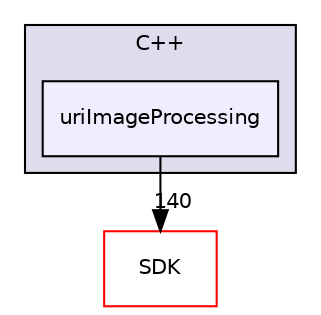 digraph "uriImageProcessing" {
  compound=true
  node [ fontsize="10", fontname="Helvetica"];
  edge [ labelfontsize="10", labelfontname="Helvetica"];
  subgraph clusterdir_07288473c820508e899cc0bb782c9764 {
    graph [ bgcolor="#ddddee", pencolor="black", label="C++" fontname="Helvetica", fontsize="10", URL="dir_07288473c820508e899cc0bb782c9764.html"]
  dir_78121c6f5226e10f78dbf96475c2a39c [shape=box, label="uriImageProcessing", style="filled", fillcolor="#eeeeff", pencolor="black", URL="dir_78121c6f5226e10f78dbf96475c2a39c.html"];
  }
  dir_ca6309d378ceffb9970caf11a0592736 [shape=box label="SDK" fillcolor="white" style="filled" color="red" URL="dir_ca6309d378ceffb9970caf11a0592736.html"];
  dir_78121c6f5226e10f78dbf96475c2a39c->dir_ca6309d378ceffb9970caf11a0592736 [headlabel="140", labeldistance=1.5 headhref="dir_000006_000007.html"];
}
